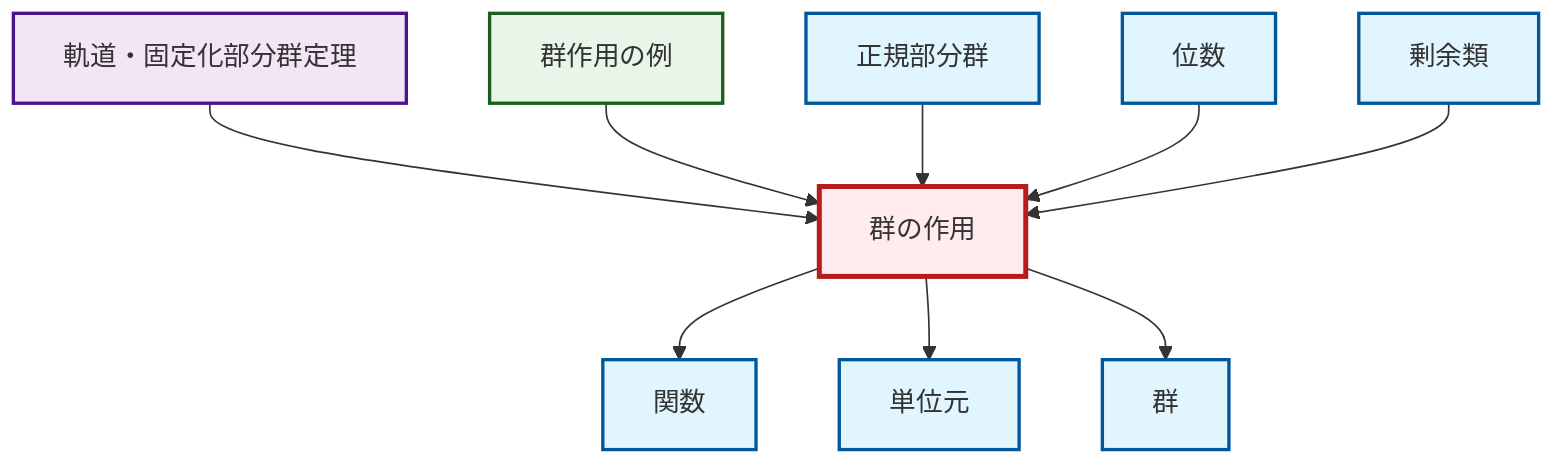 graph TD
    classDef definition fill:#e1f5fe,stroke:#01579b,stroke-width:2px
    classDef theorem fill:#f3e5f5,stroke:#4a148c,stroke-width:2px
    classDef axiom fill:#fff3e0,stroke:#e65100,stroke-width:2px
    classDef example fill:#e8f5e9,stroke:#1b5e20,stroke-width:2px
    classDef current fill:#ffebee,stroke:#b71c1c,stroke-width:3px
    def-order["位数"]:::definition
    def-function["関数"]:::definition
    def-normal-subgroup["正規部分群"]:::definition
    def-group["群"]:::definition
    ex-group-action-examples["群作用の例"]:::example
    def-identity-element["単位元"]:::definition
    thm-orbit-stabilizer["軌道・固定化部分群定理"]:::theorem
    def-coset["剰余類"]:::definition
    def-group-action["群の作用"]:::definition
    thm-orbit-stabilizer --> def-group-action
    def-group-action --> def-function
    ex-group-action-examples --> def-group-action
    def-normal-subgroup --> def-group-action
    def-group-action --> def-identity-element
    def-order --> def-group-action
    def-coset --> def-group-action
    def-group-action --> def-group
    class def-group-action current